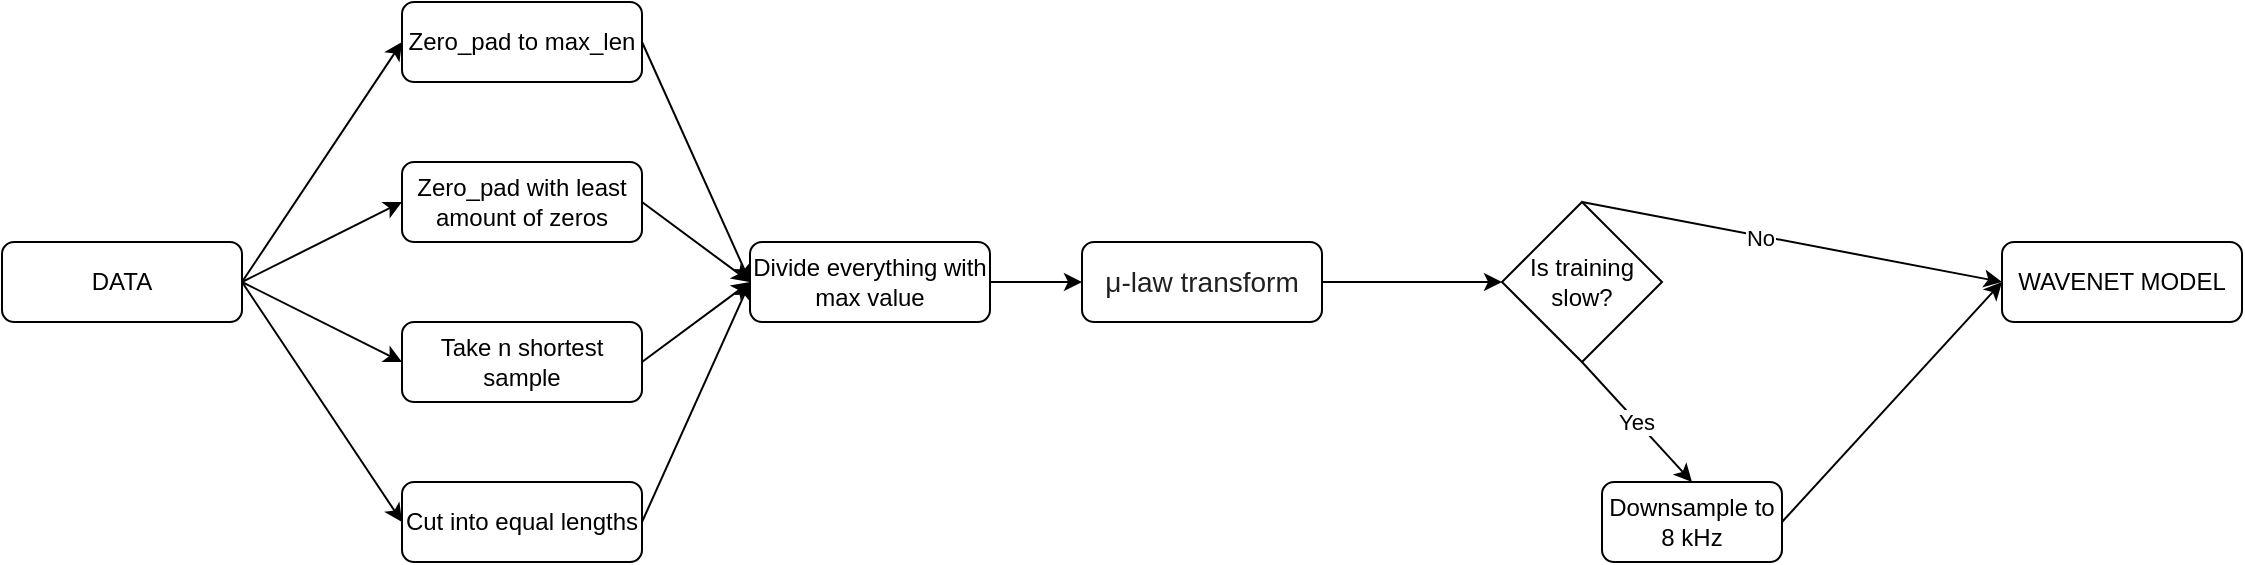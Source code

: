 <mxfile version="13.8.1" type="device"><diagram id="C5RBs43oDa-KdzZeNtuy" name="Page-1"><mxGraphModel dx="2062" dy="1192" grid="0" gridSize="10" guides="1" tooltips="1" connect="1" arrows="1" fold="1" page="0" pageScale="1" pageWidth="827" pageHeight="1169" math="0" shadow="0"><root><mxCell id="WIyWlLk6GJQsqaUBKTNV-0"/><mxCell id="WIyWlLk6GJQsqaUBKTNV-1" parent="WIyWlLk6GJQsqaUBKTNV-0"/><mxCell id="WIyWlLk6GJQsqaUBKTNV-3" value="DATA" style="rounded=1;whiteSpace=wrap;html=1;fontSize=12;glass=0;strokeWidth=1;shadow=0;" parent="WIyWlLk6GJQsqaUBKTNV-1" vertex="1"><mxGeometry x="40" y="200" width="120" height="40" as="geometry"/></mxCell><mxCell id="WIyWlLk6GJQsqaUBKTNV-7" value="Zero_pad to max_len" style="rounded=1;whiteSpace=wrap;html=1;fontSize=12;glass=0;strokeWidth=1;shadow=0;" parent="WIyWlLk6GJQsqaUBKTNV-1" vertex="1"><mxGeometry x="240" y="80" width="120" height="40" as="geometry"/></mxCell><mxCell id="WIyWlLk6GJQsqaUBKTNV-11" value="Take n shortest sample" style="rounded=1;whiteSpace=wrap;html=1;fontSize=12;glass=0;strokeWidth=1;shadow=0;" parent="WIyWlLk6GJQsqaUBKTNV-1" vertex="1"><mxGeometry x="240" y="240" width="120" height="40" as="geometry"/></mxCell><mxCell id="WIyWlLk6GJQsqaUBKTNV-12" value="Zero_pad with least amount of zeros" style="rounded=1;whiteSpace=wrap;html=1;fontSize=12;glass=0;strokeWidth=1;shadow=0;" parent="WIyWlLk6GJQsqaUBKTNV-1" vertex="1"><mxGeometry x="240" y="160" width="120" height="40" as="geometry"/></mxCell><mxCell id="3w9WS9djcFVSVy_axQJn-0" value="Cut into equal lengths" style="rounded=1;whiteSpace=wrap;html=1;" vertex="1" parent="WIyWlLk6GJQsqaUBKTNV-1"><mxGeometry x="240" y="320" width="120" height="40" as="geometry"/></mxCell><mxCell id="3w9WS9djcFVSVy_axQJn-1" value="" style="endArrow=classic;html=1;exitX=1;exitY=0.5;exitDx=0;exitDy=0;entryX=0;entryY=0.5;entryDx=0;entryDy=0;" edge="1" parent="WIyWlLk6GJQsqaUBKTNV-1" source="WIyWlLk6GJQsqaUBKTNV-3" target="WIyWlLk6GJQsqaUBKTNV-7"><mxGeometry width="50" height="50" relative="1" as="geometry"><mxPoint x="390" y="630" as="sourcePoint"/><mxPoint x="440" y="580" as="targetPoint"/><Array as="points"/></mxGeometry></mxCell><mxCell id="3w9WS9djcFVSVy_axQJn-2" value="" style="endArrow=classic;html=1;exitX=1;exitY=0.5;exitDx=0;exitDy=0;entryX=0;entryY=0.5;entryDx=0;entryDy=0;" edge="1" parent="WIyWlLk6GJQsqaUBKTNV-1" source="WIyWlLk6GJQsqaUBKTNV-3" target="WIyWlLk6GJQsqaUBKTNV-12"><mxGeometry width="50" height="50" relative="1" as="geometry"><mxPoint x="390" y="630" as="sourcePoint"/><mxPoint x="440" y="580" as="targetPoint"/></mxGeometry></mxCell><mxCell id="3w9WS9djcFVSVy_axQJn-3" value="" style="endArrow=classic;html=1;exitX=1;exitY=0.5;exitDx=0;exitDy=0;entryX=0;entryY=0.5;entryDx=0;entryDy=0;" edge="1" parent="WIyWlLk6GJQsqaUBKTNV-1" source="WIyWlLk6GJQsqaUBKTNV-3" target="WIyWlLk6GJQsqaUBKTNV-11"><mxGeometry width="50" height="50" relative="1" as="geometry"><mxPoint x="160" y="350" as="sourcePoint"/><mxPoint x="210" y="300" as="targetPoint"/></mxGeometry></mxCell><mxCell id="3w9WS9djcFVSVy_axQJn-4" value="" style="endArrow=classic;html=1;exitX=1;exitY=0.5;exitDx=0;exitDy=0;entryX=0;entryY=0.5;entryDx=0;entryDy=0;" edge="1" parent="WIyWlLk6GJQsqaUBKTNV-1" source="WIyWlLk6GJQsqaUBKTNV-3" target="3w9WS9djcFVSVy_axQJn-0"><mxGeometry width="50" height="50" relative="1" as="geometry"><mxPoint x="390" y="630" as="sourcePoint"/><mxPoint x="440" y="580" as="targetPoint"/></mxGeometry></mxCell><mxCell id="3w9WS9djcFVSVy_axQJn-5" value="Divide everything with max value" style="rounded=1;whiteSpace=wrap;html=1;" vertex="1" parent="WIyWlLk6GJQsqaUBKTNV-1"><mxGeometry x="414" y="200" width="120" height="40" as="geometry"/></mxCell><mxCell id="3w9WS9djcFVSVy_axQJn-6" value="" style="endArrow=classic;html=1;exitX=1;exitY=0.5;exitDx=0;exitDy=0;entryX=0;entryY=0.5;entryDx=0;entryDy=0;" edge="1" parent="WIyWlLk6GJQsqaUBKTNV-1" source="3w9WS9djcFVSVy_axQJn-0" target="3w9WS9djcFVSVy_axQJn-5"><mxGeometry width="50" height="50" relative="1" as="geometry"><mxPoint x="430" y="340" as="sourcePoint"/><mxPoint x="480" y="290" as="targetPoint"/></mxGeometry></mxCell><mxCell id="3w9WS9djcFVSVy_axQJn-7" value="" style="endArrow=classic;html=1;exitX=1;exitY=0.5;exitDx=0;exitDy=0;entryX=0;entryY=0.5;entryDx=0;entryDy=0;" edge="1" parent="WIyWlLk6GJQsqaUBKTNV-1" source="WIyWlLk6GJQsqaUBKTNV-11" target="3w9WS9djcFVSVy_axQJn-5"><mxGeometry width="50" height="50" relative="1" as="geometry"><mxPoint x="370" y="350" as="sourcePoint"/><mxPoint x="424" y="230" as="targetPoint"/></mxGeometry></mxCell><mxCell id="3w9WS9djcFVSVy_axQJn-8" value="" style="endArrow=classic;html=1;exitX=1;exitY=0.5;exitDx=0;exitDy=0;entryX=0;entryY=0.5;entryDx=0;entryDy=0;" edge="1" parent="WIyWlLk6GJQsqaUBKTNV-1" source="WIyWlLk6GJQsqaUBKTNV-12" target="3w9WS9djcFVSVy_axQJn-5"><mxGeometry width="50" height="50" relative="1" as="geometry"><mxPoint x="380" y="360" as="sourcePoint"/><mxPoint x="434" y="240" as="targetPoint"/></mxGeometry></mxCell><mxCell id="3w9WS9djcFVSVy_axQJn-9" value="" style="endArrow=classic;html=1;exitX=1;exitY=0.5;exitDx=0;exitDy=0;entryX=0;entryY=0.5;entryDx=0;entryDy=0;" edge="1" parent="WIyWlLk6GJQsqaUBKTNV-1" source="WIyWlLk6GJQsqaUBKTNV-7" target="3w9WS9djcFVSVy_axQJn-5"><mxGeometry width="50" height="50" relative="1" as="geometry"><mxPoint x="390" y="370" as="sourcePoint"/><mxPoint x="444" y="250" as="targetPoint"/></mxGeometry></mxCell><mxCell id="3w9WS9djcFVSVy_axQJn-10" value="&lt;span style=&quot;color: rgb(32 , 33 , 34) ; font-family: sans-serif ; font-size: 14px ; background-color: rgb(255 , 255 , 255)&quot;&gt;μ-law transform&lt;/span&gt;" style="rounded=1;whiteSpace=wrap;html=1;" vertex="1" parent="WIyWlLk6GJQsqaUBKTNV-1"><mxGeometry x="580" y="200" width="120" height="40" as="geometry"/></mxCell><mxCell id="3w9WS9djcFVSVy_axQJn-11" value="" style="endArrow=classic;html=1;exitX=1;exitY=0.5;exitDx=0;exitDy=0;entryX=0;entryY=0.5;entryDx=0;entryDy=0;" edge="1" parent="WIyWlLk6GJQsqaUBKTNV-1" source="3w9WS9djcFVSVy_axQJn-5" target="3w9WS9djcFVSVy_axQJn-10"><mxGeometry width="50" height="50" relative="1" as="geometry"><mxPoint x="590" y="330" as="sourcePoint"/><mxPoint x="640" y="280" as="targetPoint"/></mxGeometry></mxCell><mxCell id="3w9WS9djcFVSVy_axQJn-12" value="WAVENET MODEL" style="rounded=1;whiteSpace=wrap;html=1;" vertex="1" parent="WIyWlLk6GJQsqaUBKTNV-1"><mxGeometry x="1040" y="200" width="120" height="40" as="geometry"/></mxCell><mxCell id="3w9WS9djcFVSVy_axQJn-13" value="" style="endArrow=classic;html=1;exitX=1;exitY=0.5;exitDx=0;exitDy=0;entryX=0;entryY=0.5;entryDx=0;entryDy=0;" edge="1" parent="WIyWlLk6GJQsqaUBKTNV-1" source="3w9WS9djcFVSVy_axQJn-10" target="3w9WS9djcFVSVy_axQJn-15"><mxGeometry width="50" height="50" relative="1" as="geometry"><mxPoint x="740" y="350" as="sourcePoint"/><mxPoint x="790" y="300" as="targetPoint"/><Array as="points"/></mxGeometry></mxCell><mxCell id="3w9WS9djcFVSVy_axQJn-14" value="Downsample to 8 kHz" style="rounded=1;whiteSpace=wrap;html=1;" vertex="1" parent="WIyWlLk6GJQsqaUBKTNV-1"><mxGeometry x="840" y="320" width="90" height="40" as="geometry"/></mxCell><mxCell id="3w9WS9djcFVSVy_axQJn-15" value="Is training slow?" style="rhombus;whiteSpace=wrap;html=1;" vertex="1" parent="WIyWlLk6GJQsqaUBKTNV-1"><mxGeometry x="790" y="180" width="80" height="80" as="geometry"/></mxCell><mxCell id="3w9WS9djcFVSVy_axQJn-16" value="Yes" style="endArrow=classic;html=1;exitX=0.5;exitY=1;exitDx=0;exitDy=0;entryX=0.5;entryY=0;entryDx=0;entryDy=0;" edge="1" parent="WIyWlLk6GJQsqaUBKTNV-1" source="3w9WS9djcFVSVy_axQJn-15" target="3w9WS9djcFVSVy_axQJn-14"><mxGeometry width="50" height="50" relative="1" as="geometry"><mxPoint x="790" y="350" as="sourcePoint"/><mxPoint x="840" y="300" as="targetPoint"/></mxGeometry></mxCell><mxCell id="3w9WS9djcFVSVy_axQJn-17" value="" style="endArrow=classic;html=1;exitX=0.5;exitY=0;exitDx=0;exitDy=0;entryX=0;entryY=0.5;entryDx=0;entryDy=0;" edge="1" parent="WIyWlLk6GJQsqaUBKTNV-1" source="3w9WS9djcFVSVy_axQJn-15" target="3w9WS9djcFVSVy_axQJn-12"><mxGeometry width="50" height="50" relative="1" as="geometry"><mxPoint x="810" y="150" as="sourcePoint"/><mxPoint x="1080" y="180" as="targetPoint"/><Array as="points"/></mxGeometry></mxCell><mxCell id="3w9WS9djcFVSVy_axQJn-19" value="No" style="edgeLabel;html=1;align=center;verticalAlign=middle;resizable=0;points=[];" vertex="1" connectable="0" parent="3w9WS9djcFVSVy_axQJn-17"><mxGeometry x="-0.148" y="-1" relative="1" as="geometry"><mxPoint as="offset"/></mxGeometry></mxCell><mxCell id="3w9WS9djcFVSVy_axQJn-20" value="" style="endArrow=classic;html=1;exitX=1;exitY=0.5;exitDx=0;exitDy=0;entryX=0;entryY=0.5;entryDx=0;entryDy=0;" edge="1" parent="WIyWlLk6GJQsqaUBKTNV-1" source="3w9WS9djcFVSVy_axQJn-14" target="3w9WS9djcFVSVy_axQJn-12"><mxGeometry width="50" height="50" relative="1" as="geometry"><mxPoint x="1060" y="340" as="sourcePoint"/><mxPoint x="1110" y="290" as="targetPoint"/></mxGeometry></mxCell></root></mxGraphModel></diagram></mxfile>